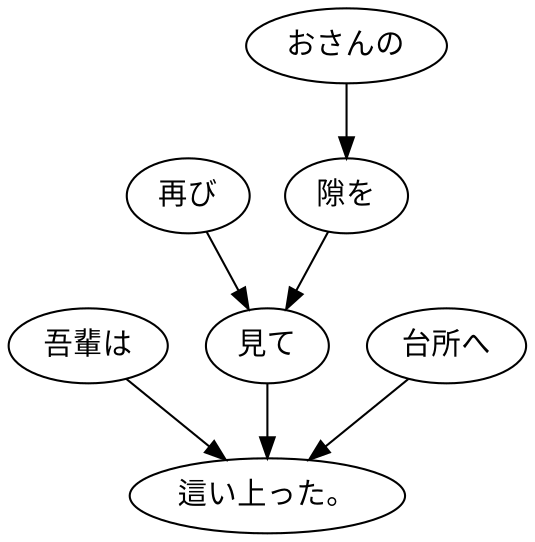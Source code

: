 digraph graph54 {
	node0 [label="吾輩は"];
	node1 [label="再び"];
	node2 [label="おさんの"];
	node3 [label="隙を"];
	node4 [label="見て"];
	node5 [label="台所へ"];
	node6 [label="這い上った。"];
	node0 -> node6;
	node1 -> node4;
	node2 -> node3;
	node3 -> node4;
	node4 -> node6;
	node5 -> node6;
}
